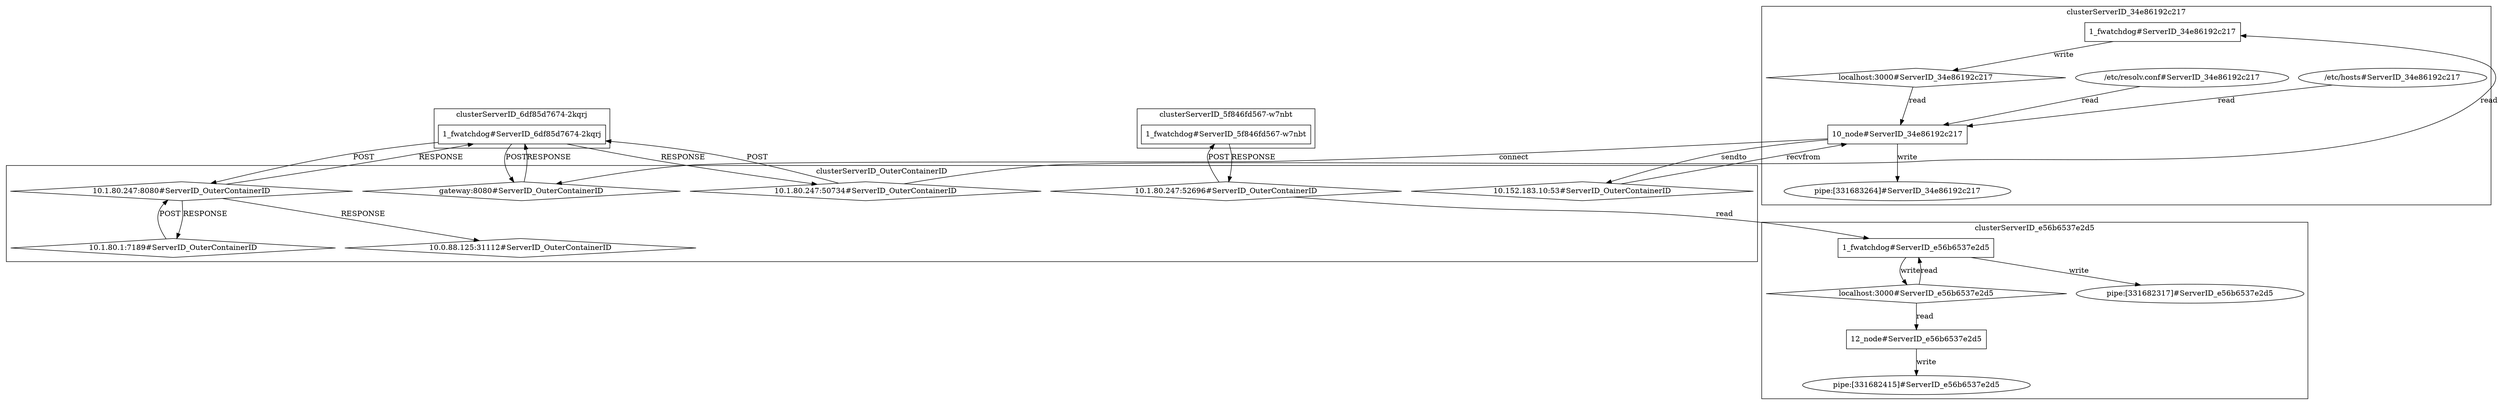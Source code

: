 digraph G {
	"10.1.80.247:50734#ServerID_OuterContainerID"->"1_fwatchdog#ServerID_6df85d7674-2kqrj"[ label="POST" ];
	"1_fwatchdog#ServerID_6df85d7674-2kqrj"->"10.1.80.247:8080#ServerID_OuterContainerID"[ label="POST" ];
	"1_fwatchdog#ServerID_5f846fd567-w7nbt"->"10.1.80.247:52696#ServerID_OuterContainerID"[ label="RESPONSE" ];
	"1_fwatchdog#ServerID_6df85d7674-2kqrj"->"gateway:8080#ServerID_OuterContainerID"[ label="POST" ];
	"gateway:8080#ServerID_OuterContainerID"->"1_fwatchdog#ServerID_6df85d7674-2kqrj"[ label="RESPONSE" ];
	"10.1.80.247:52696#ServerID_OuterContainerID"->"1_fwatchdog#ServerID_5f846fd567-w7nbt"[ label="POST" ];
	"10.1.80.247:8080#ServerID_OuterContainerID"->"1_fwatchdog#ServerID_6df85d7674-2kqrj"[ label="RESPONSE" ];
	"1_fwatchdog#ServerID_6df85d7674-2kqrj"->"10.1.80.247:50734#ServerID_OuterContainerID"[ label="RESPONSE" ];
	"1_fwatchdog#ServerID_34e86192c217"->"localhost:3000#ServerID_34e86192c217"[ label="write" ];
	"10.1.80.247:50734#ServerID_OuterContainerID"->"1_fwatchdog#ServerID_34e86192c217"[ label="read" ];
	"localhost:3000#ServerID_34e86192c217"->"10_node#ServerID_34e86192c217"[ label="read" ];
	"10_node#ServerID_34e86192c217"->"pipe:[331683264]#ServerID_34e86192c217"[ label="write" ];
	"/etc/hosts#ServerID_34e86192c217"->"10_node#ServerID_34e86192c217"[ label="read" ];
	"/etc/resolv.conf#ServerID_34e86192c217"->"10_node#ServerID_34e86192c217"[ label="read" ];
	"10.152.183.10:53#ServerID_OuterContainerID"->"10_node#ServerID_34e86192c217"[ label="recvfrom" ];
	"10_node#ServerID_34e86192c217"->"10.152.183.10:53#ServerID_OuterContainerID"[ label="sendto" ];
	"10_node#ServerID_34e86192c217"->"gateway:8080#ServerID_OuterContainerID"[ label="connect" ];
	"10.1.80.247:52696#ServerID_OuterContainerID"->"1_fwatchdog#ServerID_e56b6537e2d5"[ label="read" ];
	"1_fwatchdog#ServerID_e56b6537e2d5"->"localhost:3000#ServerID_e56b6537e2d5"[ label="write" ];
	"12_node#ServerID_e56b6537e2d5"->"pipe:[331682415]#ServerID_e56b6537e2d5"[ label="write" ];
	"localhost:3000#ServerID_e56b6537e2d5"->"12_node#ServerID_e56b6537e2d5"[ label="read" ];
	"localhost:3000#ServerID_e56b6537e2d5"->"1_fwatchdog#ServerID_e56b6537e2d5"[ label="read" ];
	"1_fwatchdog#ServerID_e56b6537e2d5"->"pipe:[331682317]#ServerID_e56b6537e2d5"[ label="write" ];
	"10.1.80.247:8080#ServerID_OuterContainerID"->"10.1.80.1:7189#ServerID_OuterContainerID"[ label="RESPONSE" ];
	"10.1.80.1:7189#ServerID_OuterContainerID"->"10.1.80.247:8080#ServerID_OuterContainerID"[ label="POST" ];
	"10.1.80.247:8080#ServerID_OuterContainerID"->"10.0.88.125:31112#ServerID_OuterContainerID"[ label="RESPONSE" ];
	subgraph "clusterServerID_34e86192c217" {
	label="clusterServerID_34e86192c217";
	"/etc/hosts#ServerID_34e86192c217" [ shape=ellipse ];
	"/etc/resolv.conf#ServerID_34e86192c217" [ shape=ellipse ];
	"10_node#ServerID_34e86192c217" [ shape=box ];
	"1_fwatchdog#ServerID_34e86192c217" [ shape=box ];
	"localhost:3000#ServerID_34e86192c217" [ shape=diamond ];
	"pipe:[331683264]#ServerID_34e86192c217" [ shape=ellipse ];

}
;
	subgraph "clusterServerID_5f846fd567-w7nbt" {
	label="clusterServerID_5f846fd567-w7nbt";
	"1_fwatchdog#ServerID_5f846fd567-w7nbt" [ shape=box ];

}
;
	subgraph "clusterServerID_6df85d7674-2kqrj" {
	label="clusterServerID_6df85d7674-2kqrj";
	"1_fwatchdog#ServerID_6df85d7674-2kqrj" [ shape=box ];

}
;
	subgraph "clusterServerID_OuterContainerID" {
	label="clusterServerID_OuterContainerID";
	"10.0.88.125:31112#ServerID_OuterContainerID" [ shape=diamond ];
	"10.1.80.1:7189#ServerID_OuterContainerID" [ shape=diamond ];
	"10.1.80.247:50734#ServerID_OuterContainerID" [ shape=diamond ];
	"10.1.80.247:52696#ServerID_OuterContainerID" [ shape=diamond ];
	"10.1.80.247:8080#ServerID_OuterContainerID" [ shape=diamond ];
	"10.152.183.10:53#ServerID_OuterContainerID" [ shape=diamond ];
	"gateway:8080#ServerID_OuterContainerID" [ shape=diamond ];

}
;
	subgraph "clusterServerID_e56b6537e2d5" {
	label="clusterServerID_e56b6537e2d5";
	"12_node#ServerID_e56b6537e2d5" [ shape=box ];
	"1_fwatchdog#ServerID_e56b6537e2d5" [ shape=box ];
	"localhost:3000#ServerID_e56b6537e2d5" [ shape=diamond ];
	"pipe:[331682317]#ServerID_e56b6537e2d5" [ shape=ellipse ];
	"pipe:[331682415]#ServerID_e56b6537e2d5" [ shape=ellipse ];

}
;

}
